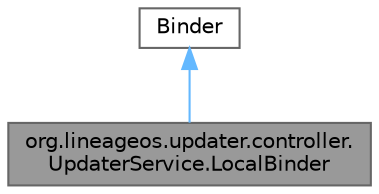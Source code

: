 digraph "org.lineageos.updater.controller.UpdaterService.LocalBinder"
{
 // LATEX_PDF_SIZE
  bgcolor="transparent";
  edge [fontname=Helvetica,fontsize=10,labelfontname=Helvetica,labelfontsize=10];
  node [fontname=Helvetica,fontsize=10,shape=box,height=0.2,width=0.4];
  Node1 [label="org.lineageos.updater.controller.\lUpdaterService.LocalBinder",height=0.2,width=0.4,color="gray40", fillcolor="grey60", style="filled", fontcolor="black",tooltip=" "];
  Node2 -> Node1 [dir="back",color="steelblue1",style="solid"];
  Node2 [label="Binder",height=0.2,width=0.4,color="gray40", fillcolor="white", style="filled",tooltip=" "];
}
